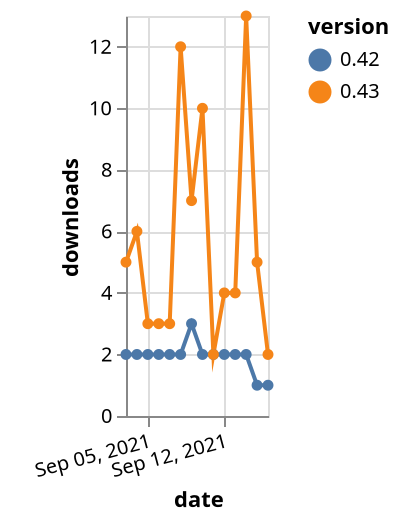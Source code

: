 {"$schema": "https://vega.github.io/schema/vega-lite/v5.json", "description": "A simple bar chart with embedded data.", "data": {"values": [{"date": "2021-09-03", "total": 2214, "delta": 2, "version": "0.42"}, {"date": "2021-09-04", "total": 2216, "delta": 2, "version": "0.42"}, {"date": "2021-09-05", "total": 2218, "delta": 2, "version": "0.42"}, {"date": "2021-09-06", "total": 2220, "delta": 2, "version": "0.42"}, {"date": "2021-09-07", "total": 2222, "delta": 2, "version": "0.42"}, {"date": "2021-09-08", "total": 2224, "delta": 2, "version": "0.42"}, {"date": "2021-09-09", "total": 2227, "delta": 3, "version": "0.42"}, {"date": "2021-09-10", "total": 2229, "delta": 2, "version": "0.42"}, {"date": "2021-09-11", "total": 2231, "delta": 2, "version": "0.42"}, {"date": "2021-09-12", "total": 2233, "delta": 2, "version": "0.42"}, {"date": "2021-09-13", "total": 2235, "delta": 2, "version": "0.42"}, {"date": "2021-09-14", "total": 2237, "delta": 2, "version": "0.42"}, {"date": "2021-09-15", "total": 2238, "delta": 1, "version": "0.42"}, {"date": "2021-09-16", "total": 2239, "delta": 1, "version": "0.42"}, {"date": "2021-09-03", "total": 3599, "delta": 5, "version": "0.43"}, {"date": "2021-09-04", "total": 3605, "delta": 6, "version": "0.43"}, {"date": "2021-09-05", "total": 3608, "delta": 3, "version": "0.43"}, {"date": "2021-09-06", "total": 3611, "delta": 3, "version": "0.43"}, {"date": "2021-09-07", "total": 3614, "delta": 3, "version": "0.43"}, {"date": "2021-09-08", "total": 3626, "delta": 12, "version": "0.43"}, {"date": "2021-09-09", "total": 3633, "delta": 7, "version": "0.43"}, {"date": "2021-09-10", "total": 3643, "delta": 10, "version": "0.43"}, {"date": "2021-09-11", "total": 3645, "delta": 2, "version": "0.43"}, {"date": "2021-09-12", "total": 3649, "delta": 4, "version": "0.43"}, {"date": "2021-09-13", "total": 3653, "delta": 4, "version": "0.43"}, {"date": "2021-09-14", "total": 3666, "delta": 13, "version": "0.43"}, {"date": "2021-09-15", "total": 3671, "delta": 5, "version": "0.43"}, {"date": "2021-09-16", "total": 3673, "delta": 2, "version": "0.43"}]}, "width": "container", "mark": {"type": "line", "point": {"filled": true}}, "encoding": {"x": {"field": "date", "type": "temporal", "timeUnit": "yearmonthdate", "title": "date", "axis": {"labelAngle": -15}}, "y": {"field": "delta", "type": "quantitative", "title": "downloads"}, "color": {"field": "version", "type": "nominal"}, "tooltip": {"field": "delta"}}}